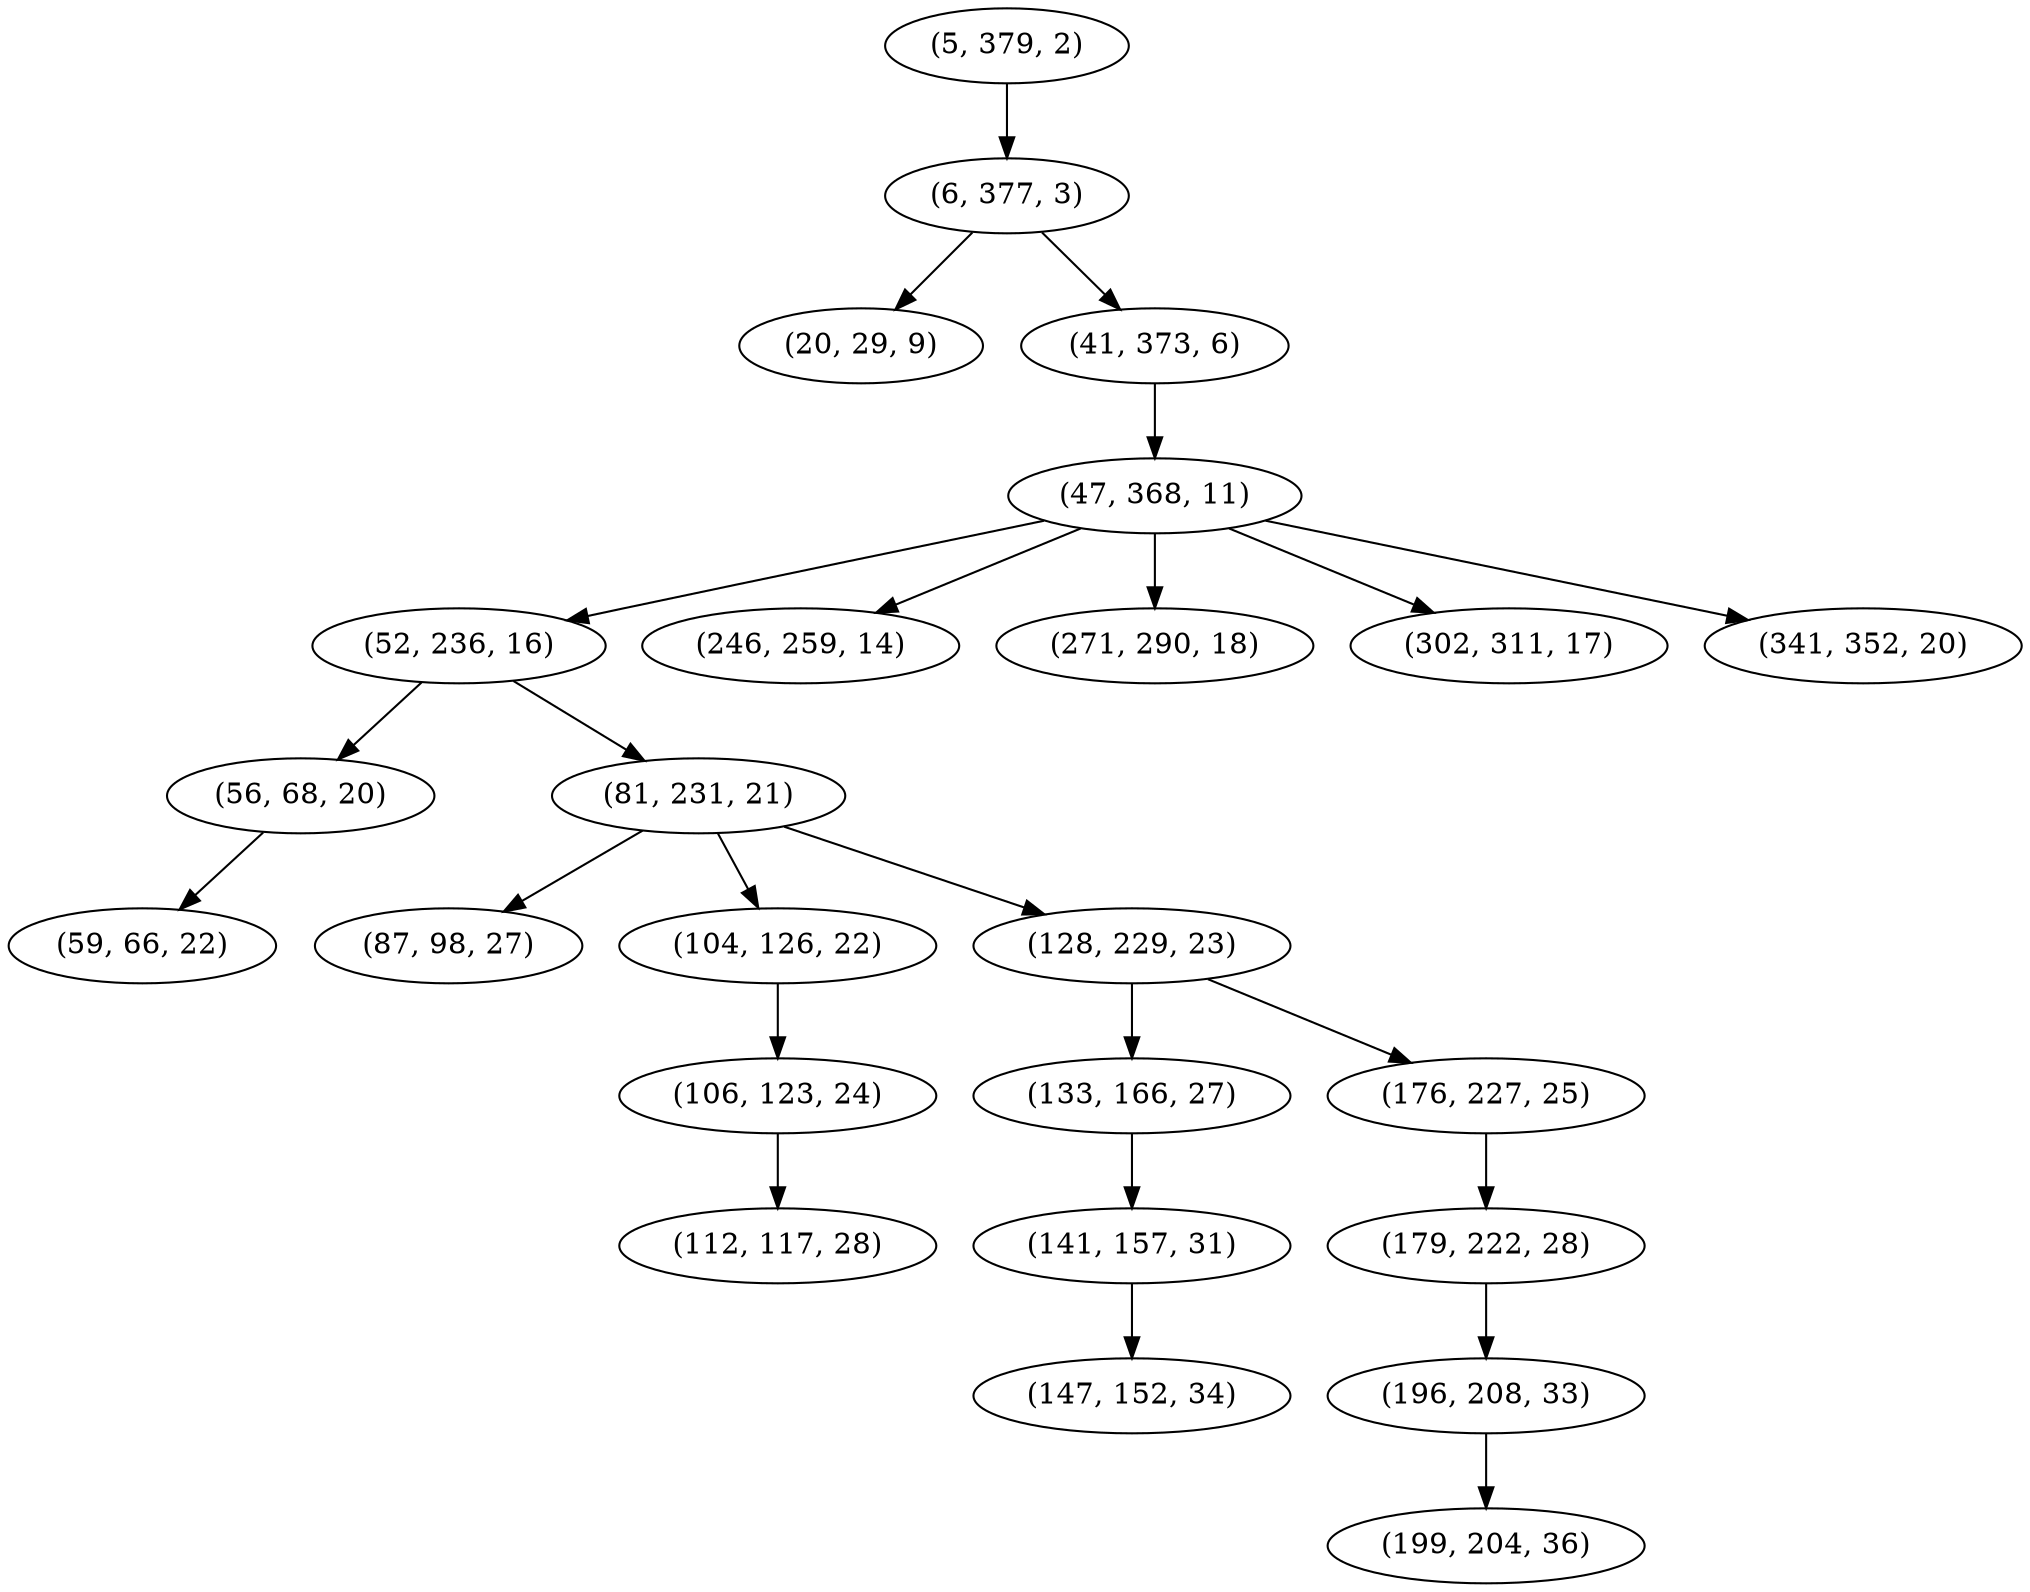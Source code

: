 digraph tree {
    "(5, 379, 2)";
    "(6, 377, 3)";
    "(20, 29, 9)";
    "(41, 373, 6)";
    "(47, 368, 11)";
    "(52, 236, 16)";
    "(56, 68, 20)";
    "(59, 66, 22)";
    "(81, 231, 21)";
    "(87, 98, 27)";
    "(104, 126, 22)";
    "(106, 123, 24)";
    "(112, 117, 28)";
    "(128, 229, 23)";
    "(133, 166, 27)";
    "(141, 157, 31)";
    "(147, 152, 34)";
    "(176, 227, 25)";
    "(179, 222, 28)";
    "(196, 208, 33)";
    "(199, 204, 36)";
    "(246, 259, 14)";
    "(271, 290, 18)";
    "(302, 311, 17)";
    "(341, 352, 20)";
    "(5, 379, 2)" -> "(6, 377, 3)";
    "(6, 377, 3)" -> "(20, 29, 9)";
    "(6, 377, 3)" -> "(41, 373, 6)";
    "(41, 373, 6)" -> "(47, 368, 11)";
    "(47, 368, 11)" -> "(52, 236, 16)";
    "(47, 368, 11)" -> "(246, 259, 14)";
    "(47, 368, 11)" -> "(271, 290, 18)";
    "(47, 368, 11)" -> "(302, 311, 17)";
    "(47, 368, 11)" -> "(341, 352, 20)";
    "(52, 236, 16)" -> "(56, 68, 20)";
    "(52, 236, 16)" -> "(81, 231, 21)";
    "(56, 68, 20)" -> "(59, 66, 22)";
    "(81, 231, 21)" -> "(87, 98, 27)";
    "(81, 231, 21)" -> "(104, 126, 22)";
    "(81, 231, 21)" -> "(128, 229, 23)";
    "(104, 126, 22)" -> "(106, 123, 24)";
    "(106, 123, 24)" -> "(112, 117, 28)";
    "(128, 229, 23)" -> "(133, 166, 27)";
    "(128, 229, 23)" -> "(176, 227, 25)";
    "(133, 166, 27)" -> "(141, 157, 31)";
    "(141, 157, 31)" -> "(147, 152, 34)";
    "(176, 227, 25)" -> "(179, 222, 28)";
    "(179, 222, 28)" -> "(196, 208, 33)";
    "(196, 208, 33)" -> "(199, 204, 36)";
}
